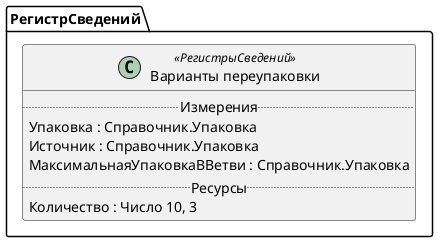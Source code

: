 ﻿@startuml ВариантыПереупаковки
'!include templates.wsd
'..\include templates.wsd
class РегистрСведений.ВариантыПереупаковки as "Варианты переупаковки" <<РегистрыСведений>>
{
..Измерения..
Упаковка : Справочник.Упаковка
Источник : Справочник.Упаковка
МаксимальнаяУпаковкаВВетви : Справочник.Упаковка
..Ресурсы..
Количество : Число 10, 3
}
@enduml

